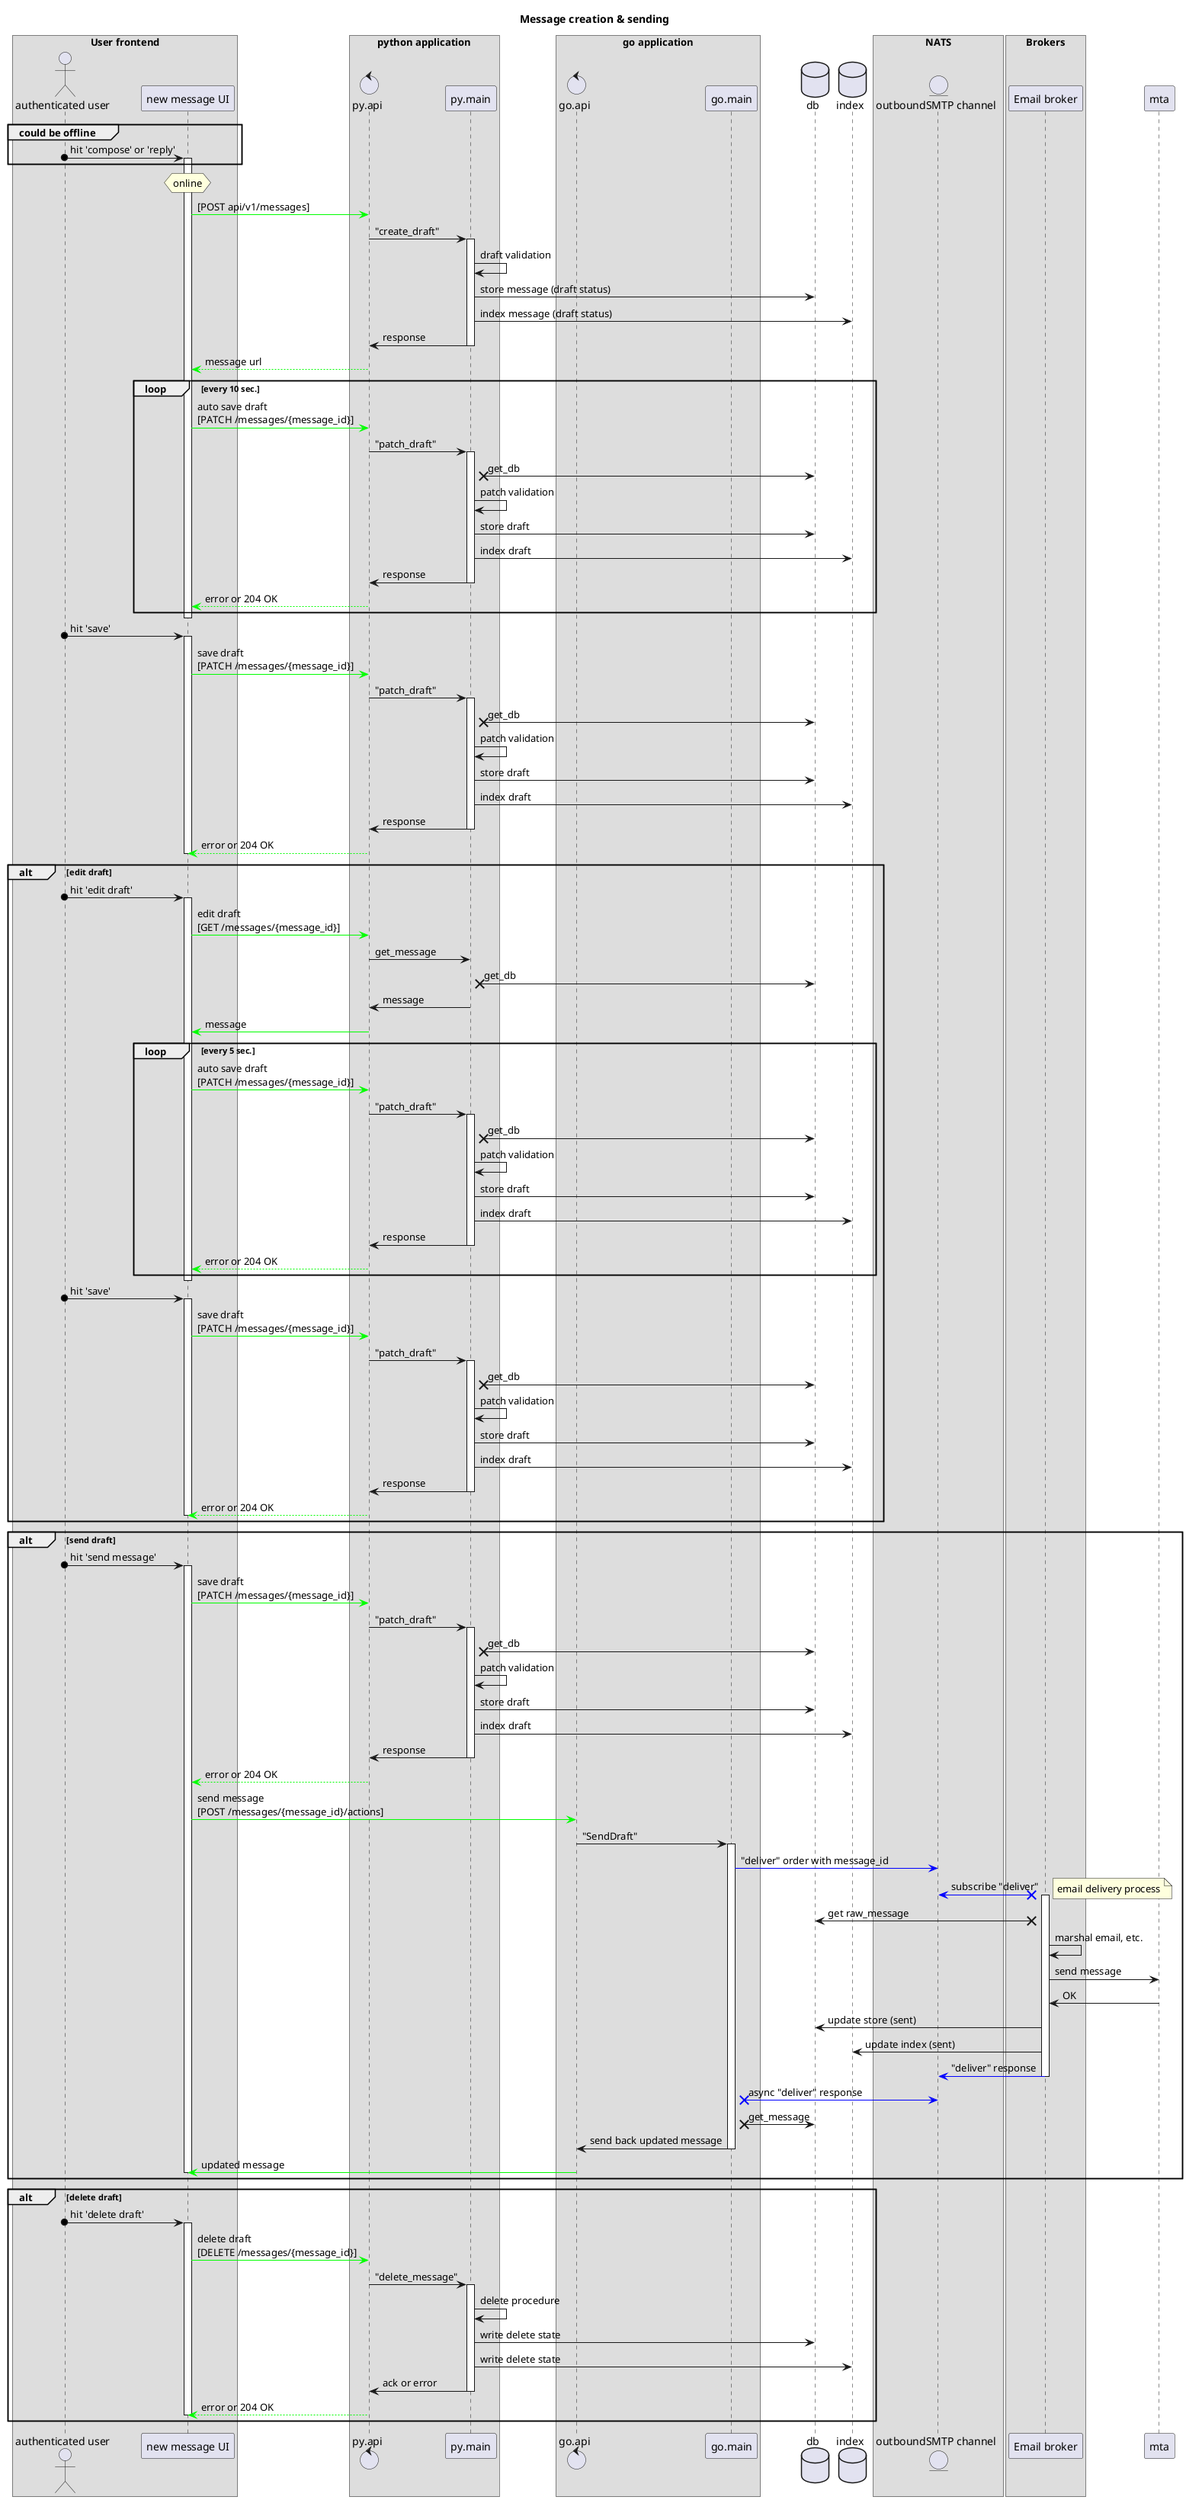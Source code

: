 @startuml
title Message creation & sending
box "User frontend"
actor "authenticated user" as user
participant "new message UI" as compose
endbox
box "python application"
control py.api
participant py.main
endbox
box "go application"
control go.api
participant go.main
endbox
database db
database index
box "NATS"
entity "outboundSMTP channel" as out
endbox
box "Brokers"
participant "Email broker" as eb
endbox
group could be offline
user o-> compose : hit 'compose' or 'reply'
activate compose
end
hnote over compose : online
compose -[#00FF00]> py.api : [POST api/v1/messages]
py.api -> py.main: "create_draft"
activate py.main
py.main -> py.main : draft validation
py.main -> db : store message (draft status)
py.main -> index : index message (draft status)
py.main -> py.api : response
deactivate py.main
py.api -[#00FF00]-> compose : message url
loop every 10 sec.
compose -[#00FF00]> py.api: auto save draft\n[PATCH /messages/{message_id}]
py.api -> py.main : "patch_draft"
activate py.main
py.main x-> db : get_db
py.main -> py.main : patch validation
py.main -> db : store draft
py.main -> index : index draft
py.main -> py.api : response
deactivate py.main
py.api -[#00FF00]-> compose : error or 204 OK
end
deactivate compose
user o-> compose : hit 'save'
activate compose
compose -[#00FF00]> py.api: save draft\n[PATCH /messages/{message_id}]
py.api -> py.main : "patch_draft"
activate py.main
py.main x-> db : get_db
py.main -> py.main : patch validation
py.main -> db : store draft
py.main -> index : index draft
py.main -> py.api : response
deactivate py.main
py.api -[#00FF00]-> compose : error or 204 OK
deactivate compose
alt edit draft
user o-> compose : hit 'edit draft'
activate compose
compose -[#00FF00]> py.api : edit draft\n[GET /messages/{message_id}]
py.api -> py.main : get_message
py.main x-> db : get_db
py.main -> py.api : message
py.api -[#00FF00]> compose : message
loop every 5 sec.
compose -[#00FF00]> py.api : auto save draft\n[PATCH /messages/{message_id}]
py.api -> py.main : "patch_draft"
activate py.main
py.main x-> db : get_db
py.main -> py.main : patch validation
py.main -> db : store draft
py.main -> index : index draft
py.main -> py.api : response
deactivate py.main
py.api -[#00FF00]-> compose : error or 204 OK
end
deactivate compose
user o-> compose : hit 'save'
activate compose
compose -[#00FF00]> py.api : save draft\n[PATCH /messages/{message_id}]
py.api -> py.main : "patch_draft"
activate py.main
py.main x-> db : get_db
py.main -> py.main : patch validation
py.main -> db : store draft
py.main -> index : index draft
py.main -> py.api : response
deactivate py.main
py.api -[#00FF00]-> compose : error or 204 OK
deactivate compose
end
alt send draft
user o-> compose : hit 'send message'
activate compose
compose -[#00FF00]> py.api : save draft\n[PATCH /messages/{message_id}]
py.api -> py.main : "patch_draft"
activate py.main
py.main x-> db : get_db
py.main -> py.main : patch validation
py.main -> db : store draft
py.main -> index : index draft
py.main -> py.api : response
deactivate py.main
py.api -[#00FF00]-> compose : error or 204 OK
compose -[#00FF00]> go.api : send message\n[POST /messages/{message_id}/actions]
go.api -> go.main : "SendDraft"
activate go.main
go.main -[#0000FF]> out : "deliver" order with message_id
eb x-[#0000FF]> out : subscribe "deliver"
activate eb
note right: email delivery process
eb x-> db : get raw_message
eb -> eb : marshal email, etc.
eb -> mta : send message
mta -> eb : OK
eb -> db : update store (sent)
eb -> index : update index (sent)
eb -[#0000FF]> out: "deliver" response
deactivate eb
go.main x-[#0000FF]> out : async "deliver" response
go.main x-> db : get_message
go.main -> go.api : send back updated message
deactivate go.main
go.api -[#00FF00]> compose : updated message
deactivate compose
end
deactivate compose
alt delete draft
user o-> compose: hit 'delete draft'
activate compose
compose -[#00FF00]> py.api : delete draft\n[DELETE /messages/{message_id}]
py.api -> py.main: "delete_message"
activate py.main
py.main -> py.main: delete procedure
py.main -> db: write delete state
py.main -> index: write delete state
py.main -> py.api: ack or error
deactivate py.main
py.api -[#00FF00]-> compose : error or 204 OK
deactivate compose
end
@enduml